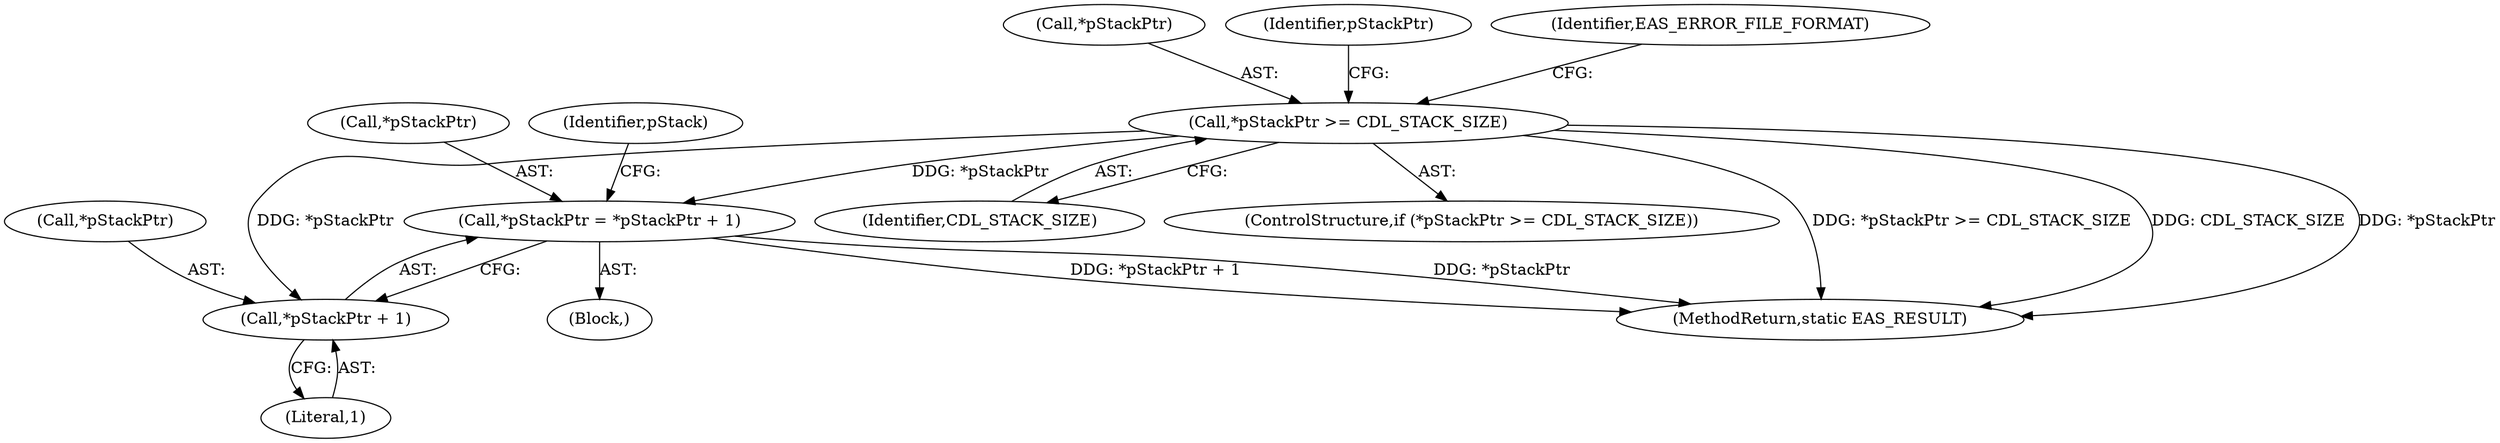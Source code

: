 digraph "1_Android_56d153259cc3e16a6a0014199a2317dde333c978@del" {
"1000108" [label="(Call,*pStackPtr >= CDL_STACK_SIZE)"];
"1000114" [label="(Call,*pStackPtr = *pStackPtr + 1)"];
"1000117" [label="(Call,*pStackPtr + 1)"];
"1000111" [label="(Identifier,CDL_STACK_SIZE)"];
"1000107" [label="(ControlStructure,if (*pStackPtr >= CDL_STACK_SIZE))"];
"1000129" [label="(MethodReturn,static EAS_RESULT)"];
"1000106" [label="(Block,)"];
"1000123" [label="(Identifier,pStack)"];
"1000109" [label="(Call,*pStackPtr)"];
"1000116" [label="(Identifier,pStackPtr)"];
"1000113" [label="(Identifier,EAS_ERROR_FILE_FORMAT)"];
"1000115" [label="(Call,*pStackPtr)"];
"1000114" [label="(Call,*pStackPtr = *pStackPtr + 1)"];
"1000120" [label="(Literal,1)"];
"1000118" [label="(Call,*pStackPtr)"];
"1000108" [label="(Call,*pStackPtr >= CDL_STACK_SIZE)"];
"1000117" [label="(Call,*pStackPtr + 1)"];
"1000108" -> "1000107"  [label="AST: "];
"1000108" -> "1000111"  [label="CFG: "];
"1000109" -> "1000108"  [label="AST: "];
"1000111" -> "1000108"  [label="AST: "];
"1000113" -> "1000108"  [label="CFG: "];
"1000116" -> "1000108"  [label="CFG: "];
"1000108" -> "1000129"  [label="DDG: *pStackPtr >= CDL_STACK_SIZE"];
"1000108" -> "1000129"  [label="DDG: CDL_STACK_SIZE"];
"1000108" -> "1000129"  [label="DDG: *pStackPtr"];
"1000108" -> "1000114"  [label="DDG: *pStackPtr"];
"1000108" -> "1000117"  [label="DDG: *pStackPtr"];
"1000114" -> "1000106"  [label="AST: "];
"1000114" -> "1000117"  [label="CFG: "];
"1000115" -> "1000114"  [label="AST: "];
"1000117" -> "1000114"  [label="AST: "];
"1000123" -> "1000114"  [label="CFG: "];
"1000114" -> "1000129"  [label="DDG: *pStackPtr + 1"];
"1000114" -> "1000129"  [label="DDG: *pStackPtr"];
"1000117" -> "1000120"  [label="CFG: "];
"1000118" -> "1000117"  [label="AST: "];
"1000120" -> "1000117"  [label="AST: "];
}
